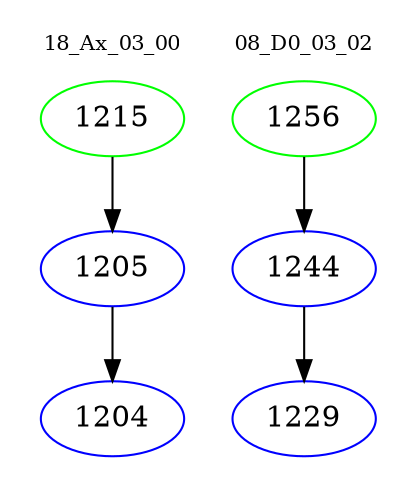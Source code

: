 digraph{
subgraph cluster_0 {
color = white
label = "18_Ax_03_00";
fontsize=10;
T0_1215 [label="1215", color="green"]
T0_1215 -> T0_1205 [color="black"]
T0_1205 [label="1205", color="blue"]
T0_1205 -> T0_1204 [color="black"]
T0_1204 [label="1204", color="blue"]
}
subgraph cluster_1 {
color = white
label = "08_D0_03_02";
fontsize=10;
T1_1256 [label="1256", color="green"]
T1_1256 -> T1_1244 [color="black"]
T1_1244 [label="1244", color="blue"]
T1_1244 -> T1_1229 [color="black"]
T1_1229 [label="1229", color="blue"]
}
}
